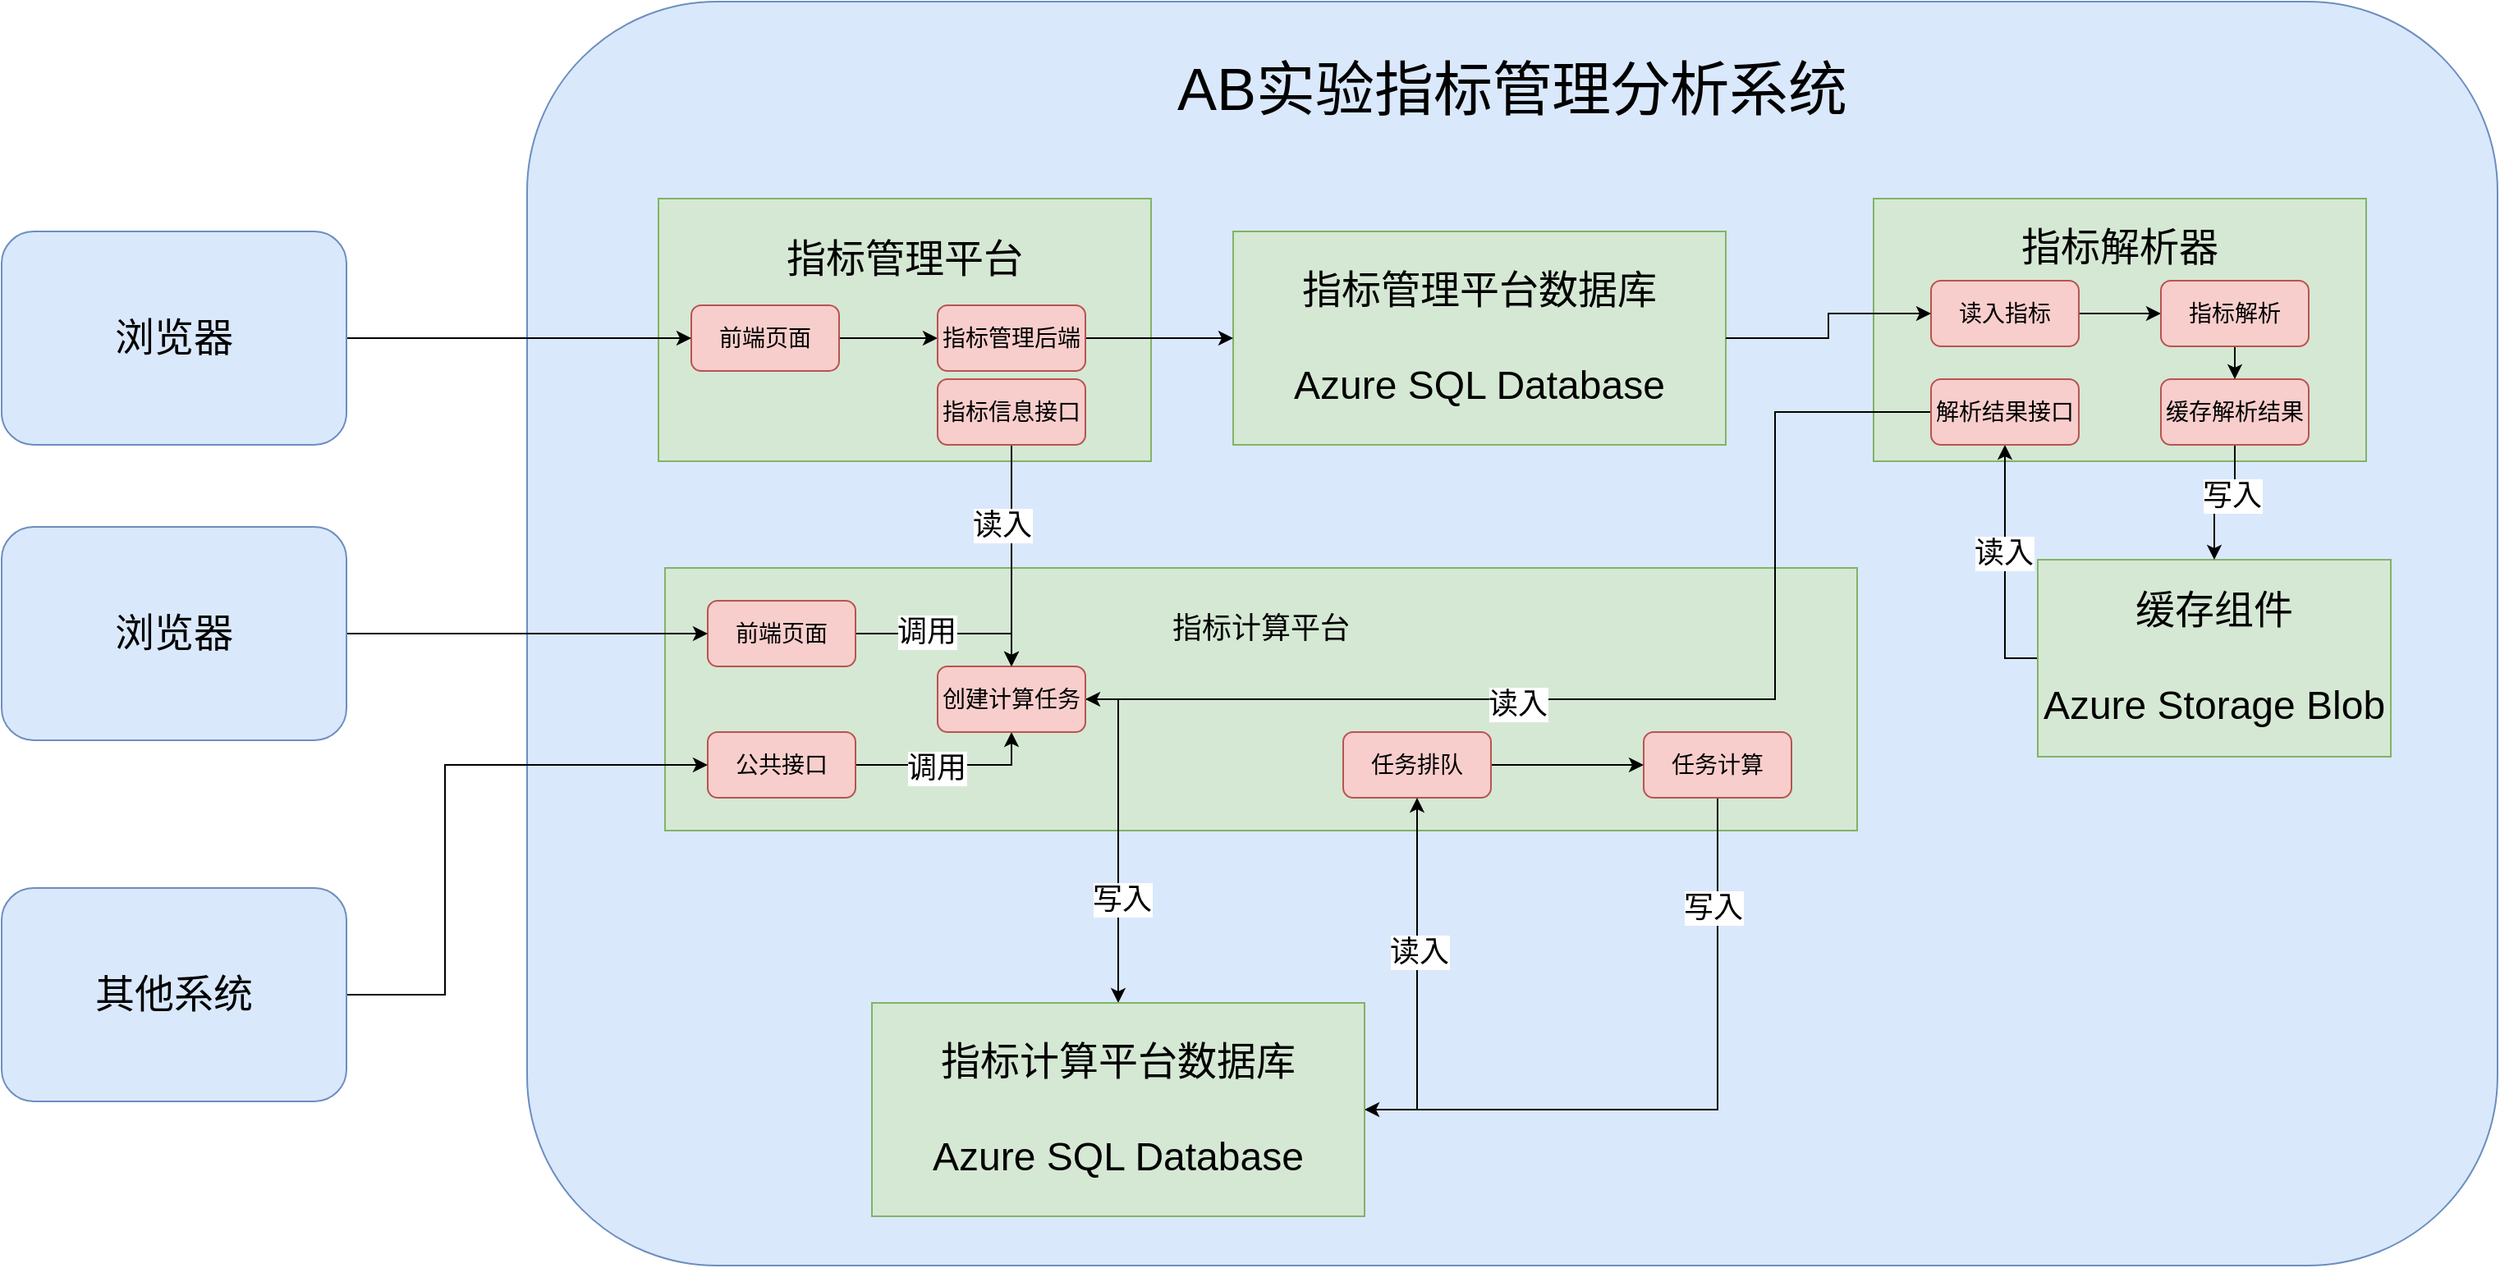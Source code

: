 <mxfile version="21.6.5" type="github">
  <diagram name="第 1 页" id="9_-yBnOzsp-sZ_KjtHhK">
    <mxGraphModel dx="2100" dy="1098" grid="1" gridSize="10" guides="1" tooltips="1" connect="1" arrows="1" fold="1" page="1" pageScale="1" pageWidth="827" pageHeight="1169" math="0" shadow="0">
      <root>
        <mxCell id="0" />
        <mxCell id="1" parent="0" />
        <mxCell id="wc7oDY34y9G1ZZkjA7zT-1" value="&lt;font style=&quot;font-size: 36px;&quot;&gt;AB&lt;span style=&quot;font-family: 宋体;&quot;&gt;实验指标管理分析系统&lt;br&gt;&lt;br&gt;&lt;br&gt;&lt;br&gt;&lt;br&gt;&lt;br&gt;&lt;br&gt;&lt;br&gt;&lt;br&gt;&lt;br&gt;&lt;br&gt;&lt;br&gt;&lt;br&gt;&lt;br&gt;&lt;br&gt;&lt;br&gt;&lt;/span&gt;&lt;/font&gt;" style="rounded=1;whiteSpace=wrap;html=1;fillColor=#dae8fc;strokeColor=#6c8ebf;" parent="1" vertex="1">
          <mxGeometry x="330" y="80" width="1200" height="770" as="geometry" />
        </mxCell>
        <mxCell id="R68yoUpeP99hE8_4m0c7-1" value="&lt;font style=&quot;&quot;&gt;&lt;font style=&quot;font-size: 24px;&quot;&gt;指标管理平台&lt;br&gt;&lt;br&gt;&lt;br&gt;&lt;/font&gt;&lt;br&gt;&lt;br&gt;&lt;/font&gt;" style="rounded=0;whiteSpace=wrap;html=1;fillColor=#d5e8d4;strokeColor=#82b366;" parent="1" vertex="1">
          <mxGeometry x="410" y="200" width="300" height="160" as="geometry" />
        </mxCell>
        <mxCell id="R68yoUpeP99hE8_4m0c7-17" style="edgeStyle=orthogonalEdgeStyle;rounded=0;orthogonalLoop=1;jettySize=auto;html=1;exitX=1;exitY=0.5;exitDx=0;exitDy=0;entryX=0;entryY=0.5;entryDx=0;entryDy=0;" parent="1" source="R68yoUpeP99hE8_4m0c7-2" target="R68yoUpeP99hE8_4m0c7-16" edge="1">
          <mxGeometry relative="1" as="geometry" />
        </mxCell>
        <mxCell id="R68yoUpeP99hE8_4m0c7-2" value="&lt;font style=&quot;font-size: 14px;&quot;&gt;前端页面&lt;/font&gt;" style="rounded=1;whiteSpace=wrap;html=1;fillColor=#f8cecc;strokeColor=#b85450;" parent="1" vertex="1">
          <mxGeometry x="430" y="265" width="90" height="40" as="geometry" />
        </mxCell>
        <mxCell id="R68yoUpeP99hE8_4m0c7-6" value="&lt;font style=&quot;&quot;&gt;&lt;font style=&quot;font-size: 24px;&quot;&gt;指标管理平台数据库&lt;br&gt;&lt;br&gt;Azure SQL Database&lt;/font&gt;&lt;br&gt;&lt;/font&gt;" style="rounded=0;whiteSpace=wrap;html=1;fillColor=#d5e8d4;strokeColor=#82b366;" parent="1" vertex="1">
          <mxGeometry x="760" y="220" width="300" height="130" as="geometry" />
        </mxCell>
        <mxCell id="R68yoUpeP99hE8_4m0c7-7" value="&lt;font style=&quot;&quot;&gt;&lt;font style=&quot;font-size: 24px;&quot;&gt;指标解析器&lt;br&gt;&lt;br&gt;&lt;br&gt;&lt;br&gt;&lt;/font&gt;&lt;br&gt;&lt;/font&gt;" style="rounded=0;whiteSpace=wrap;html=1;fillColor=#d5e8d4;strokeColor=#82b366;" parent="1" vertex="1">
          <mxGeometry x="1150" y="200" width="300" height="160" as="geometry" />
        </mxCell>
        <mxCell id="R68yoUpeP99hE8_4m0c7-44" style="edgeStyle=orthogonalEdgeStyle;rounded=0;orthogonalLoop=1;jettySize=auto;html=1;exitX=0;exitY=0.5;exitDx=0;exitDy=0;entryX=0.5;entryY=1;entryDx=0;entryDy=0;" parent="1" source="R68yoUpeP99hE8_4m0c7-13" target="R68yoUpeP99hE8_4m0c7-18" edge="1">
          <mxGeometry relative="1" as="geometry" />
        </mxCell>
        <mxCell id="R68yoUpeP99hE8_4m0c7-47" value="&lt;font style=&quot;font-size: 18px;&quot;&gt;读入&lt;/font&gt;" style="edgeLabel;html=1;align=center;verticalAlign=middle;resizable=0;points=[];" parent="R68yoUpeP99hE8_4m0c7-44" vertex="1" connectable="0">
          <mxGeometry x="0.124" y="1" relative="1" as="geometry">
            <mxPoint as="offset" />
          </mxGeometry>
        </mxCell>
        <mxCell id="R68yoUpeP99hE8_4m0c7-13" value="&lt;font style=&quot;&quot;&gt;&lt;font style=&quot;font-size: 24px;&quot;&gt;缓存组件&lt;br&gt;&lt;br&gt;Azure Storage Blob&lt;/font&gt;&lt;br&gt;&lt;/font&gt;" style="rounded=0;whiteSpace=wrap;html=1;fillColor=#d5e8d4;strokeColor=#82b366;" parent="1" vertex="1">
          <mxGeometry x="1250" y="420" width="215" height="120" as="geometry" />
        </mxCell>
        <mxCell id="R68yoUpeP99hE8_4m0c7-15" value="&lt;font style=&quot;font-size: 18px;&quot;&gt;指标计算平台&lt;br&gt;&lt;br&gt;&lt;br&gt;&lt;br&gt;&lt;br&gt;&lt;/font&gt;" style="rounded=0;whiteSpace=wrap;html=1;fillColor=#d5e8d4;strokeColor=#82b366;" parent="1" vertex="1">
          <mxGeometry x="414" y="425" width="726" height="160" as="geometry" />
        </mxCell>
        <mxCell id="DMw9m3U3nENbFU1XHNy3-4" style="edgeStyle=orthogonalEdgeStyle;rounded=0;orthogonalLoop=1;jettySize=auto;html=1;exitX=1;exitY=0.5;exitDx=0;exitDy=0;entryX=0;entryY=0.5;entryDx=0;entryDy=0;" edge="1" parent="1" source="R68yoUpeP99hE8_4m0c7-16" target="R68yoUpeP99hE8_4m0c7-6">
          <mxGeometry relative="1" as="geometry" />
        </mxCell>
        <mxCell id="R68yoUpeP99hE8_4m0c7-16" value="&lt;font style=&quot;font-size: 14px;&quot;&gt;指标管理后端&lt;/font&gt;" style="rounded=1;whiteSpace=wrap;html=1;fillColor=#f8cecc;strokeColor=#b85450;" parent="1" vertex="1">
          <mxGeometry x="580" y="265" width="90" height="40" as="geometry" />
        </mxCell>
        <mxCell id="R68yoUpeP99hE8_4m0c7-53" style="edgeStyle=orthogonalEdgeStyle;rounded=0;orthogonalLoop=1;jettySize=auto;html=1;exitX=0;exitY=0.5;exitDx=0;exitDy=0;entryX=1;entryY=0.5;entryDx=0;entryDy=0;" parent="1" source="R68yoUpeP99hE8_4m0c7-18" target="R68yoUpeP99hE8_4m0c7-25" edge="1">
          <mxGeometry relative="1" as="geometry">
            <Array as="points">
              <mxPoint x="1090" y="330" />
              <mxPoint x="1090" y="505" />
            </Array>
          </mxGeometry>
        </mxCell>
        <mxCell id="R68yoUpeP99hE8_4m0c7-54" value="&lt;font style=&quot;font-size: 18px;&quot;&gt;读入&lt;/font&gt;" style="edgeLabel;html=1;align=center;verticalAlign=middle;resizable=0;points=[];" parent="R68yoUpeP99hE8_4m0c7-53" vertex="1" connectable="0">
          <mxGeometry x="0.241" y="3" relative="1" as="geometry">
            <mxPoint x="1" as="offset" />
          </mxGeometry>
        </mxCell>
        <mxCell id="R68yoUpeP99hE8_4m0c7-18" value="&lt;font style=&quot;font-size: 14px;&quot;&gt;解析结果接口&lt;/font&gt;" style="rounded=1;whiteSpace=wrap;html=1;fillColor=#f8cecc;strokeColor=#b85450;" parent="1" vertex="1">
          <mxGeometry x="1185" y="310" width="90" height="40" as="geometry" />
        </mxCell>
        <mxCell id="R68yoUpeP99hE8_4m0c7-43" style="edgeStyle=orthogonalEdgeStyle;rounded=0;orthogonalLoop=1;jettySize=auto;html=1;exitX=0.5;exitY=1;exitDx=0;exitDy=0;entryX=0.5;entryY=0;entryDx=0;entryDy=0;" parent="1" source="R68yoUpeP99hE8_4m0c7-19" target="R68yoUpeP99hE8_4m0c7-13" edge="1">
          <mxGeometry relative="1" as="geometry" />
        </mxCell>
        <mxCell id="R68yoUpeP99hE8_4m0c7-48" value="&lt;font style=&quot;font-size: 18px;&quot;&gt;写入&lt;/font&gt;" style="edgeLabel;html=1;align=center;verticalAlign=middle;resizable=0;points=[];" parent="R68yoUpeP99hE8_4m0c7-43" vertex="1" connectable="0">
          <mxGeometry x="-0.266" y="-2" relative="1" as="geometry">
            <mxPoint as="offset" />
          </mxGeometry>
        </mxCell>
        <mxCell id="R68yoUpeP99hE8_4m0c7-19" value="&lt;font style=&quot;font-size: 14px;&quot;&gt;缓存解析结果&lt;/font&gt;" style="rounded=1;whiteSpace=wrap;html=1;fillColor=#f8cecc;strokeColor=#b85450;" parent="1" vertex="1">
          <mxGeometry x="1325" y="310" width="90" height="40" as="geometry" />
        </mxCell>
        <mxCell id="R68yoUpeP99hE8_4m0c7-41" style="edgeStyle=orthogonalEdgeStyle;rounded=0;orthogonalLoop=1;jettySize=auto;html=1;exitX=1;exitY=0.5;exitDx=0;exitDy=0;entryX=0;entryY=0.5;entryDx=0;entryDy=0;" parent="1" source="R68yoUpeP99hE8_4m0c7-20" target="R68yoUpeP99hE8_4m0c7-21" edge="1">
          <mxGeometry relative="1" as="geometry" />
        </mxCell>
        <mxCell id="R68yoUpeP99hE8_4m0c7-20" value="&lt;font style=&quot;font-size: 14px;&quot;&gt;读入指标&lt;/font&gt;" style="rounded=1;whiteSpace=wrap;html=1;fillColor=#f8cecc;strokeColor=#b85450;" parent="1" vertex="1">
          <mxGeometry x="1185" y="250" width="90" height="40" as="geometry" />
        </mxCell>
        <mxCell id="R68yoUpeP99hE8_4m0c7-42" style="edgeStyle=orthogonalEdgeStyle;rounded=0;orthogonalLoop=1;jettySize=auto;html=1;exitX=0.5;exitY=1;exitDx=0;exitDy=0;entryX=0.5;entryY=0;entryDx=0;entryDy=0;" parent="1" source="R68yoUpeP99hE8_4m0c7-21" target="R68yoUpeP99hE8_4m0c7-19" edge="1">
          <mxGeometry relative="1" as="geometry" />
        </mxCell>
        <mxCell id="R68yoUpeP99hE8_4m0c7-21" value="&lt;font style=&quot;font-size: 14px;&quot;&gt;指标解析&lt;/font&gt;" style="rounded=1;whiteSpace=wrap;html=1;fillColor=#f8cecc;strokeColor=#b85450;" parent="1" vertex="1">
          <mxGeometry x="1325" y="250" width="90" height="40" as="geometry" />
        </mxCell>
        <mxCell id="R68yoUpeP99hE8_4m0c7-31" style="edgeStyle=orthogonalEdgeStyle;rounded=0;orthogonalLoop=1;jettySize=auto;html=1;exitX=1;exitY=0.5;exitDx=0;exitDy=0;entryX=0.5;entryY=0;entryDx=0;entryDy=0;" parent="1" source="R68yoUpeP99hE8_4m0c7-22" target="R68yoUpeP99hE8_4m0c7-25" edge="1">
          <mxGeometry relative="1" as="geometry" />
        </mxCell>
        <mxCell id="DMw9m3U3nENbFU1XHNy3-6" value="&lt;font style=&quot;font-size: 18px;&quot;&gt;调用&lt;/font&gt;" style="edgeLabel;html=1;align=center;verticalAlign=middle;resizable=0;points=[];" vertex="1" connectable="0" parent="R68yoUpeP99hE8_4m0c7-31">
          <mxGeometry x="-0.27" y="1" relative="1" as="geometry">
            <mxPoint x="1" as="offset" />
          </mxGeometry>
        </mxCell>
        <mxCell id="R68yoUpeP99hE8_4m0c7-22" value="&lt;font style=&quot;font-size: 14px;&quot;&gt;前端页面&lt;/font&gt;" style="rounded=1;whiteSpace=wrap;html=1;fillColor=#f8cecc;strokeColor=#b85450;" parent="1" vertex="1">
          <mxGeometry x="440" y="445" width="90" height="40" as="geometry" />
        </mxCell>
        <mxCell id="R68yoUpeP99hE8_4m0c7-32" style="edgeStyle=orthogonalEdgeStyle;rounded=0;orthogonalLoop=1;jettySize=auto;html=1;exitX=1;exitY=0.5;exitDx=0;exitDy=0;entryX=0.5;entryY=1;entryDx=0;entryDy=0;" parent="1" source="R68yoUpeP99hE8_4m0c7-23" target="R68yoUpeP99hE8_4m0c7-25" edge="1">
          <mxGeometry relative="1" as="geometry" />
        </mxCell>
        <mxCell id="DMw9m3U3nENbFU1XHNy3-7" value="&lt;font style=&quot;font-size: 18px;&quot;&gt;调用&lt;/font&gt;" style="edgeLabel;html=1;align=center;verticalAlign=middle;resizable=0;points=[];" vertex="1" connectable="0" parent="R68yoUpeP99hE8_4m0c7-32">
          <mxGeometry x="-0.17" y="-2" relative="1" as="geometry">
            <mxPoint x="1" as="offset" />
          </mxGeometry>
        </mxCell>
        <mxCell id="R68yoUpeP99hE8_4m0c7-23" value="&lt;font style=&quot;font-size: 14px;&quot;&gt;公共接口&lt;/font&gt;" style="rounded=1;whiteSpace=wrap;html=1;fillColor=#f8cecc;strokeColor=#b85450;" parent="1" vertex="1">
          <mxGeometry x="440" y="525" width="90" height="40" as="geometry" />
        </mxCell>
        <mxCell id="R68yoUpeP99hE8_4m0c7-57" style="edgeStyle=orthogonalEdgeStyle;rounded=0;orthogonalLoop=1;jettySize=auto;html=1;exitX=0.5;exitY=1;exitDx=0;exitDy=0;entryX=1;entryY=0.5;entryDx=0;entryDy=0;" parent="1" source="R68yoUpeP99hE8_4m0c7-24" target="R68yoUpeP99hE8_4m0c7-30" edge="1">
          <mxGeometry relative="1" as="geometry" />
        </mxCell>
        <mxCell id="R68yoUpeP99hE8_4m0c7-58" value="&lt;font style=&quot;font-size: 18px;&quot;&gt;写入&lt;/font&gt;" style="edgeLabel;html=1;align=center;verticalAlign=middle;resizable=0;points=[];" parent="R68yoUpeP99hE8_4m0c7-57" vertex="1" connectable="0">
          <mxGeometry x="-0.67" y="-3" relative="1" as="geometry">
            <mxPoint as="offset" />
          </mxGeometry>
        </mxCell>
        <mxCell id="R68yoUpeP99hE8_4m0c7-24" value="&lt;font style=&quot;font-size: 14px;&quot;&gt;任务计算&lt;/font&gt;" style="rounded=1;whiteSpace=wrap;html=1;fillColor=#f8cecc;strokeColor=#b85450;" parent="1" vertex="1">
          <mxGeometry x="1010" y="525" width="90" height="40" as="geometry" />
        </mxCell>
        <mxCell id="R68yoUpeP99hE8_4m0c7-34" style="edgeStyle=orthogonalEdgeStyle;rounded=0;orthogonalLoop=1;jettySize=auto;html=1;exitX=1;exitY=0.5;exitDx=0;exitDy=0;" parent="1" source="R68yoUpeP99hE8_4m0c7-25" target="R68yoUpeP99hE8_4m0c7-30" edge="1">
          <mxGeometry relative="1" as="geometry" />
        </mxCell>
        <mxCell id="R68yoUpeP99hE8_4m0c7-52" value="&lt;font style=&quot;font-size: 18px;&quot;&gt;写入&lt;/font&gt;" style="edgeLabel;html=1;align=center;verticalAlign=middle;resizable=0;points=[];" parent="R68yoUpeP99hE8_4m0c7-34" vertex="1" connectable="0">
          <mxGeometry x="0.381" y="2" relative="1" as="geometry">
            <mxPoint as="offset" />
          </mxGeometry>
        </mxCell>
        <mxCell id="R68yoUpeP99hE8_4m0c7-25" value="&lt;font style=&quot;font-size: 14px;&quot;&gt;创建计算任务&lt;/font&gt;" style="rounded=1;whiteSpace=wrap;html=1;fillColor=#f8cecc;strokeColor=#b85450;" parent="1" vertex="1">
          <mxGeometry x="580" y="485" width="90" height="40" as="geometry" />
        </mxCell>
        <mxCell id="R68yoUpeP99hE8_4m0c7-38" style="edgeStyle=orthogonalEdgeStyle;rounded=0;orthogonalLoop=1;jettySize=auto;html=1;exitX=1;exitY=0.5;exitDx=0;exitDy=0;entryX=0;entryY=0.5;entryDx=0;entryDy=0;" parent="1" source="R68yoUpeP99hE8_4m0c7-26" target="R68yoUpeP99hE8_4m0c7-24" edge="1">
          <mxGeometry relative="1" as="geometry" />
        </mxCell>
        <mxCell id="R68yoUpeP99hE8_4m0c7-26" value="&lt;font style=&quot;font-size: 14px;&quot;&gt;任务排队&lt;/font&gt;" style="rounded=1;whiteSpace=wrap;html=1;fillColor=#f8cecc;strokeColor=#b85450;" parent="1" vertex="1">
          <mxGeometry x="827" y="525" width="90" height="40" as="geometry" />
        </mxCell>
        <mxCell id="R68yoUpeP99hE8_4m0c7-37" style="edgeStyle=orthogonalEdgeStyle;rounded=0;orthogonalLoop=1;jettySize=auto;html=1;exitX=1;exitY=0.5;exitDx=0;exitDy=0;entryX=0.5;entryY=1;entryDx=0;entryDy=0;" parent="1" source="R68yoUpeP99hE8_4m0c7-30" target="R68yoUpeP99hE8_4m0c7-26" edge="1">
          <mxGeometry relative="1" as="geometry" />
        </mxCell>
        <mxCell id="R68yoUpeP99hE8_4m0c7-55" value="&lt;font style=&quot;font-size: 18px;&quot;&gt;读入&lt;/font&gt;" style="edgeLabel;html=1;align=center;verticalAlign=middle;resizable=0;points=[];" parent="R68yoUpeP99hE8_4m0c7-37" vertex="1" connectable="0">
          <mxGeometry x="0.157" y="-1" relative="1" as="geometry">
            <mxPoint as="offset" />
          </mxGeometry>
        </mxCell>
        <mxCell id="R68yoUpeP99hE8_4m0c7-30" value="&lt;font style=&quot;&quot;&gt;&lt;font style=&quot;font-size: 24px;&quot;&gt;指标计算平台数据库&lt;br&gt;&lt;br&gt;Azure SQL Database&lt;/font&gt;&lt;br&gt;&lt;/font&gt;" style="rounded=0;whiteSpace=wrap;html=1;fillColor=#d5e8d4;strokeColor=#82b366;" parent="1" vertex="1">
          <mxGeometry x="540" y="690" width="300" height="130" as="geometry" />
        </mxCell>
        <mxCell id="DMw9m3U3nENbFU1XHNy3-1" style="edgeStyle=orthogonalEdgeStyle;rounded=0;orthogonalLoop=1;jettySize=auto;html=1;exitX=1;exitY=0.5;exitDx=0;exitDy=0;entryX=0;entryY=0.5;entryDx=0;entryDy=0;" edge="1" parent="1" source="R68yoUpeP99hE8_4m0c7-6" target="R68yoUpeP99hE8_4m0c7-20">
          <mxGeometry relative="1" as="geometry" />
        </mxCell>
        <mxCell id="DMw9m3U3nENbFU1XHNy3-9" style="edgeStyle=orthogonalEdgeStyle;rounded=0;orthogonalLoop=1;jettySize=auto;html=1;exitX=1;exitY=0.5;exitDx=0;exitDy=0;" edge="1" parent="1" source="DMw9m3U3nENbFU1XHNy3-2" target="R68yoUpeP99hE8_4m0c7-2">
          <mxGeometry relative="1" as="geometry" />
        </mxCell>
        <mxCell id="DMw9m3U3nENbFU1XHNy3-2" value="&lt;font style=&quot;font-size: 24px;&quot;&gt;浏览器&lt;br&gt;&lt;/font&gt;" style="rounded=1;whiteSpace=wrap;html=1;fillColor=#dae8fc;strokeColor=#6c8ebf;" vertex="1" parent="1">
          <mxGeometry x="10" y="220" width="210" height="130" as="geometry" />
        </mxCell>
        <mxCell id="DMw9m3U3nENbFU1XHNy3-5" style="edgeStyle=orthogonalEdgeStyle;rounded=0;orthogonalLoop=1;jettySize=auto;html=1;exitX=0.5;exitY=1;exitDx=0;exitDy=0;entryX=0.5;entryY=0;entryDx=0;entryDy=0;" edge="1" parent="1" source="DMw9m3U3nENbFU1XHNy3-3" target="R68yoUpeP99hE8_4m0c7-25">
          <mxGeometry relative="1" as="geometry">
            <Array as="points">
              <mxPoint x="625" y="390" />
              <mxPoint x="625" y="390" />
            </Array>
          </mxGeometry>
        </mxCell>
        <mxCell id="DMw9m3U3nENbFU1XHNy3-8" value="&lt;font style=&quot;font-size: 18px;&quot;&gt;读入&lt;/font&gt;" style="edgeLabel;html=1;align=center;verticalAlign=middle;resizable=0;points=[];" vertex="1" connectable="0" parent="DMw9m3U3nENbFU1XHNy3-5">
          <mxGeometry x="-0.276" y="-6" relative="1" as="geometry">
            <mxPoint as="offset" />
          </mxGeometry>
        </mxCell>
        <mxCell id="DMw9m3U3nENbFU1XHNy3-3" value="&lt;font style=&quot;font-size: 14px;&quot;&gt;指标信息接口&lt;/font&gt;" style="rounded=1;whiteSpace=wrap;html=1;fillColor=#f8cecc;strokeColor=#b85450;" vertex="1" parent="1">
          <mxGeometry x="580" y="310" width="90" height="40" as="geometry" />
        </mxCell>
        <mxCell id="DMw9m3U3nENbFU1XHNy3-11" style="edgeStyle=orthogonalEdgeStyle;rounded=0;orthogonalLoop=1;jettySize=auto;html=1;exitX=1;exitY=0.5;exitDx=0;exitDy=0;entryX=0;entryY=0.5;entryDx=0;entryDy=0;" edge="1" parent="1" source="DMw9m3U3nENbFU1XHNy3-10" target="R68yoUpeP99hE8_4m0c7-22">
          <mxGeometry relative="1" as="geometry" />
        </mxCell>
        <mxCell id="DMw9m3U3nENbFU1XHNy3-10" value="&lt;font style=&quot;font-size: 24px;&quot;&gt;浏览器&lt;br&gt;&lt;/font&gt;" style="rounded=1;whiteSpace=wrap;html=1;fillColor=#dae8fc;strokeColor=#6c8ebf;" vertex="1" parent="1">
          <mxGeometry x="10" y="400" width="210" height="130" as="geometry" />
        </mxCell>
        <mxCell id="DMw9m3U3nENbFU1XHNy3-13" style="edgeStyle=orthogonalEdgeStyle;rounded=0;orthogonalLoop=1;jettySize=auto;html=1;exitX=1;exitY=0.5;exitDx=0;exitDy=0;entryX=0;entryY=0.5;entryDx=0;entryDy=0;" edge="1" parent="1" source="DMw9m3U3nENbFU1XHNy3-12" target="R68yoUpeP99hE8_4m0c7-23">
          <mxGeometry relative="1" as="geometry">
            <Array as="points">
              <mxPoint x="280" y="685" />
              <mxPoint x="280" y="545" />
            </Array>
          </mxGeometry>
        </mxCell>
        <mxCell id="DMw9m3U3nENbFU1XHNy3-12" value="&lt;font style=&quot;font-size: 24px;&quot;&gt;其他系统&lt;br&gt;&lt;/font&gt;" style="rounded=1;whiteSpace=wrap;html=1;fillColor=#dae8fc;strokeColor=#6c8ebf;" vertex="1" parent="1">
          <mxGeometry x="10" y="620" width="210" height="130" as="geometry" />
        </mxCell>
      </root>
    </mxGraphModel>
  </diagram>
</mxfile>
